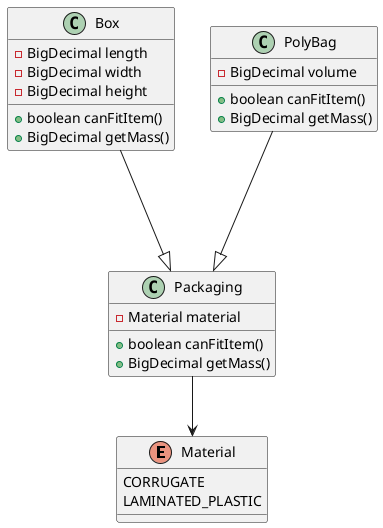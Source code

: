 @startuml

enum Material {
    CORRUGATE
    LAMINATED_PLASTIC
}

class Packaging {
    - Material material
    + boolean canFitItem()
    + BigDecimal getMass()
}

class Box {
    - BigDecimal length
    - BigDecimal width
    - BigDecimal height
    + boolean canFitItem()
    + BigDecimal getMass()
}

class PolyBag {
    - BigDecimal volume
    + boolean canFitItem()
    + BigDecimal getMass()
}

Box ---|> Packaging
PolyBag ---|> Packaging
Packaging --> Material

@enduml